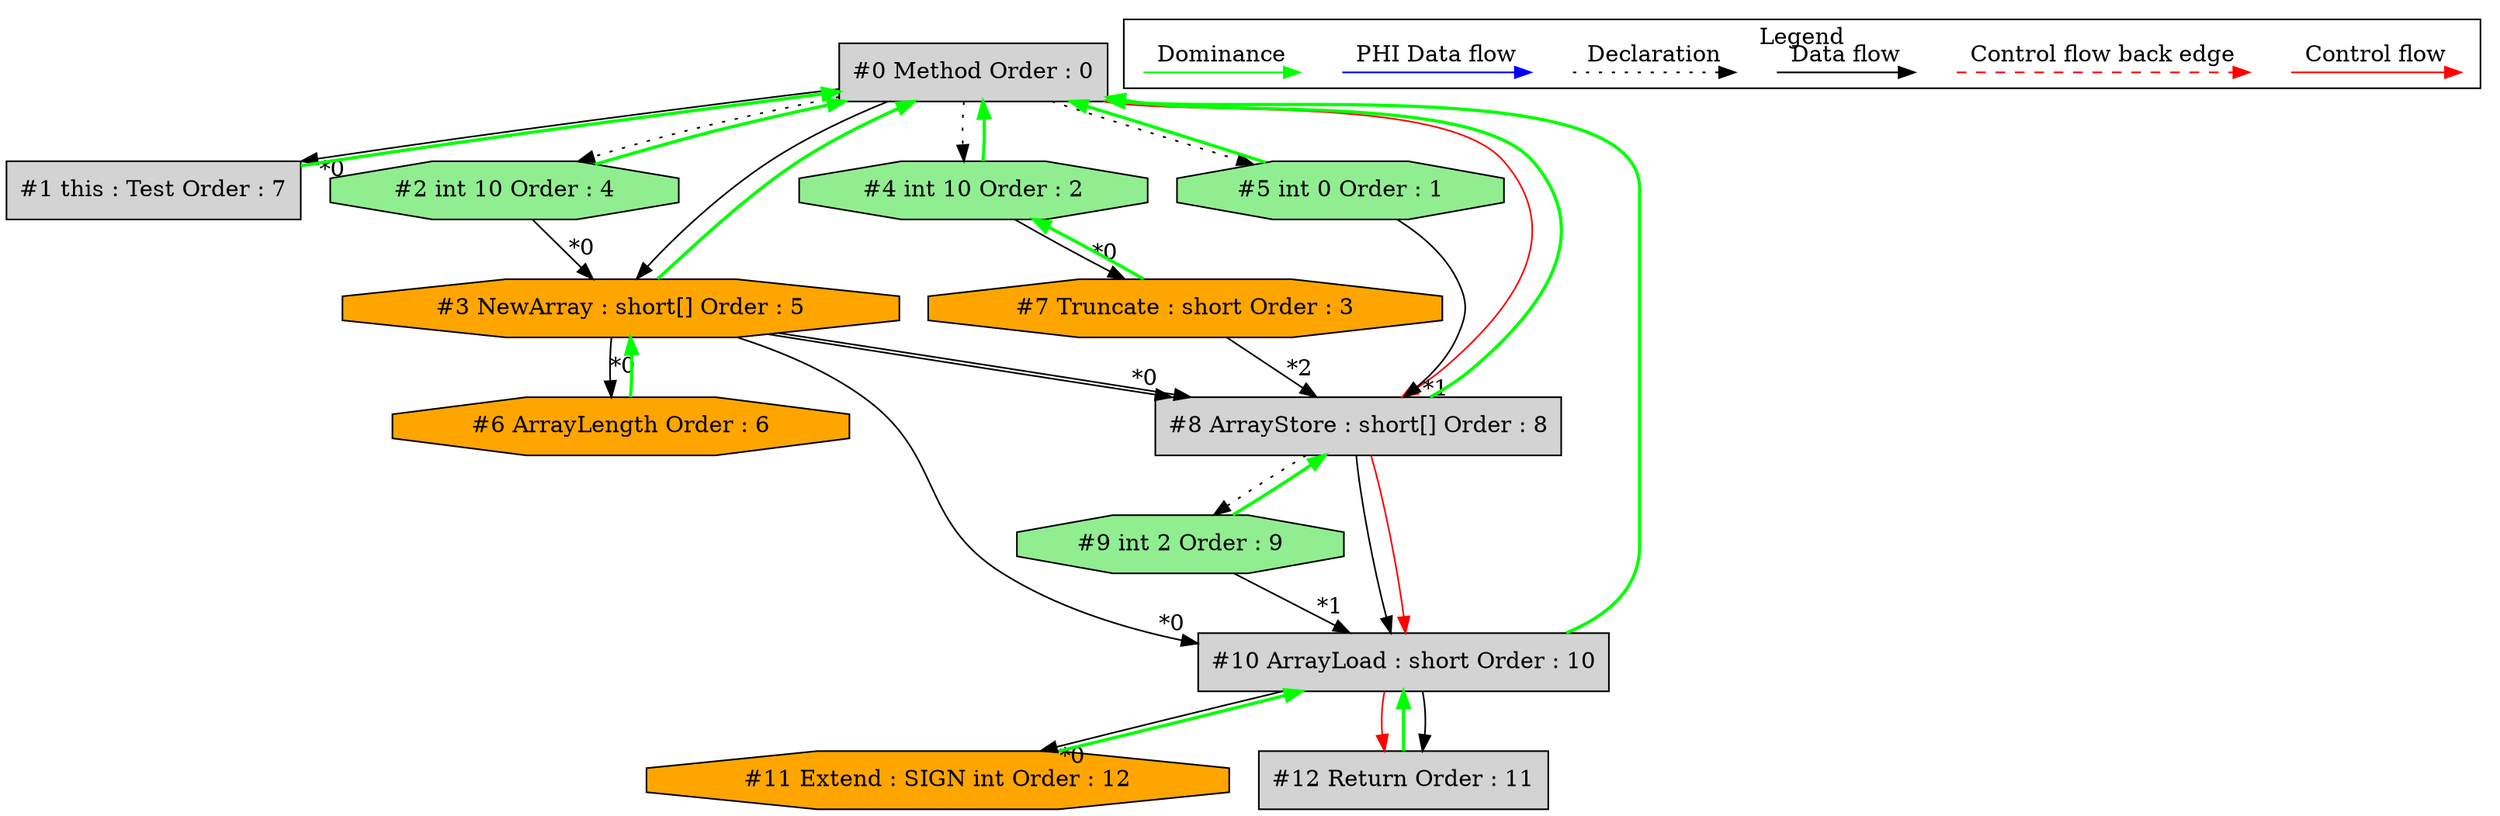 digraph debugoutput {
 ordering="in";
 node0[label="#0 Method Order : 0",shape=box, fillcolor=lightgrey, style=filled];
 node1[label="#1 this : Test Order : 7",shape=box, fillcolor=lightgrey, style=filled];
 node1 -> node0[dir="forward" color="green" penwidth="2"];
 node0 -> node1[headlabel="*0", labeldistance=2];
 node2[label="#2 int 10 Order : 4",shape=octagon, fillcolor=lightgreen, style=filled];
 node2 -> node0[dir="forward" color="green" penwidth="2"];
 node0 -> node2[style=dotted];
 node3[label="#3 NewArray : short[] Order : 5",shape=octagon, fillcolor=orange, style=filled];
 node3 -> node0[dir="forward" color="green" penwidth="2"];
 node2 -> node3[headlabel="*0", labeldistance=2];
 node0 -> node3;
 node4[label="#4 int 10 Order : 2",shape=octagon, fillcolor=lightgreen, style=filled];
 node4 -> node0[dir="forward" color="green" penwidth="2"];
 node0 -> node4[style=dotted];
 node5[label="#5 int 0 Order : 1",shape=octagon, fillcolor=lightgreen, style=filled];
 node5 -> node0[dir="forward" color="green" penwidth="2"];
 node0 -> node5[style=dotted];
 node6[label="#6 ArrayLength Order : 6",shape=octagon, fillcolor=orange, style=filled];
 node6 -> node3[dir="forward" color="green" penwidth="2"];
 node3 -> node6[headlabel="*0", labeldistance=2];
 node7[label="#7 Truncate : short Order : 3",shape=octagon, fillcolor=orange, style=filled];
 node7 -> node4[dir="forward" color="green" penwidth="2"];
 node4 -> node7[headlabel="*0", labeldistance=2];
 node8[label="#8 ArrayStore : short[] Order : 8",shape=box, fillcolor=lightgrey, style=filled];
 node8 -> node0[dir="forward" color="green" penwidth="2"];
 node3 -> node8[headlabel="*0", labeldistance=2];
 node5 -> node8[headlabel="*1", labeldistance=2];
 node7 -> node8[headlabel="*2", labeldistance=2];
 node3 -> node8;
 node0 -> node8[labeldistance=2, color=red, fontcolor=red];
 node9[label="#9 int 2 Order : 9",shape=octagon, fillcolor=lightgreen, style=filled];
 node9 -> node8[dir="forward" color="green" penwidth="2"];
 node8 -> node9[style=dotted];
 node10[label="#10 ArrayLoad : short Order : 10",shape=box, fillcolor=lightgrey, style=filled];
 node10 -> node0[dir="forward" color="green" penwidth="2"];
 node3 -> node10[headlabel="*0", labeldistance=2];
 node9 -> node10[headlabel="*1", labeldistance=2];
 node8 -> node10;
 node8 -> node10[labeldistance=2, color=red, fontcolor=red];
 node11[label="#11 Extend : SIGN int Order : 12",shape=octagon, fillcolor=orange, style=filled];
 node11 -> node10[dir="forward" color="green" penwidth="2"];
 node10 -> node11[headlabel="*0", labeldistance=2];
 node12[label="#12 Return Order : 11",shape=box, fillcolor=lightgrey, style=filled];
 node12 -> node10[dir="forward" color="green" penwidth="2"];
 node10 -> node12[labeldistance=2, color=red, fontcolor=red];
 node10 -> node12;
 subgraph cluster_000 {
  label = "Legend";
  node [shape=point]
  {
   rank=same;
   c0 [style = invis];
   c1 [style = invis];
   c2 [style = invis];
   c3 [style = invis];
   d0 [style = invis];
   d1 [style = invis];
   d2 [style = invis];
   d3 [style = invis];
   d4 [style = invis];
   d5 [style = invis];
   d6 [style = invis];
   d7 [style = invis];
  }
  c0 -> c1 [label="Control flow", style=solid, color=red]
  c2 -> c3 [label="Control flow back edge", style=dashed, color=red]
  d0 -> d1 [label="Data flow"]
  d2 -> d3 [label="Declaration", style=dotted]
  d4 -> d5 [label="PHI Data flow", color=blue]
  d6 -> d7 [label="Dominance", color=green]
 }

}
